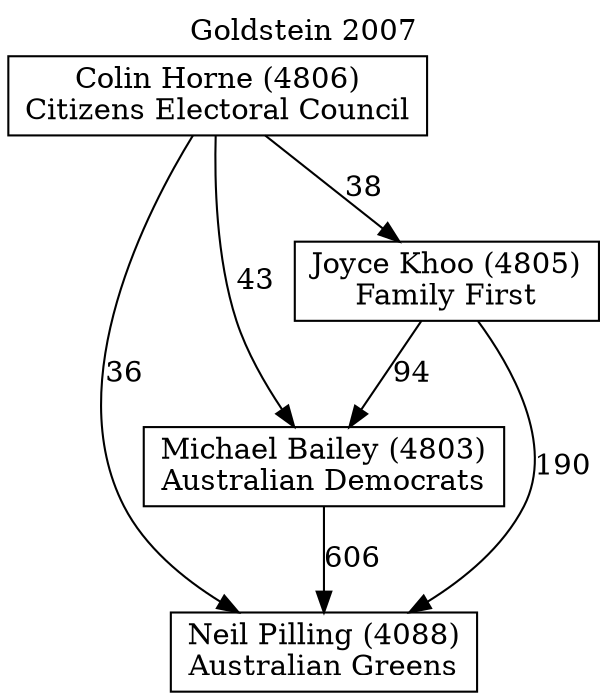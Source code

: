 // House preference flow
digraph "Neil Pilling (4088)_Goldstein_2007" {
	graph [label="Goldstein 2007" labelloc=t mclimit=10]
	node [shape=box]
	"Neil Pilling (4088)" [label="Neil Pilling (4088)
Australian Greens"]
	"Michael Bailey (4803)" [label="Michael Bailey (4803)
Australian Democrats"]
	"Joyce Khoo (4805)" [label="Joyce Khoo (4805)
Family First"]
	"Colin Horne (4806)" [label="Colin Horne (4806)
Citizens Electoral Council"]
	"Neil Pilling (4088)" [label="Neil Pilling (4088)
Australian Greens"]
	"Joyce Khoo (4805)" [label="Joyce Khoo (4805)
Family First"]
	"Colin Horne (4806)" [label="Colin Horne (4806)
Citizens Electoral Council"]
	"Neil Pilling (4088)" [label="Neil Pilling (4088)
Australian Greens"]
	"Colin Horne (4806)" [label="Colin Horne (4806)
Citizens Electoral Council"]
	"Colin Horne (4806)" [label="Colin Horne (4806)
Citizens Electoral Council"]
	"Joyce Khoo (4805)" [label="Joyce Khoo (4805)
Family First"]
	"Colin Horne (4806)" [label="Colin Horne (4806)
Citizens Electoral Council"]
	"Colin Horne (4806)" [label="Colin Horne (4806)
Citizens Electoral Council"]
	"Michael Bailey (4803)" [label="Michael Bailey (4803)
Australian Democrats"]
	"Joyce Khoo (4805)" [label="Joyce Khoo (4805)
Family First"]
	"Colin Horne (4806)" [label="Colin Horne (4806)
Citizens Electoral Council"]
	"Michael Bailey (4803)" [label="Michael Bailey (4803)
Australian Democrats"]
	"Colin Horne (4806)" [label="Colin Horne (4806)
Citizens Electoral Council"]
	"Colin Horne (4806)" [label="Colin Horne (4806)
Citizens Electoral Council"]
	"Joyce Khoo (4805)" [label="Joyce Khoo (4805)
Family First"]
	"Colin Horne (4806)" [label="Colin Horne (4806)
Citizens Electoral Council"]
	"Colin Horne (4806)" [label="Colin Horne (4806)
Citizens Electoral Council"]
	"Michael Bailey (4803)" -> "Neil Pilling (4088)" [label=606]
	"Joyce Khoo (4805)" -> "Michael Bailey (4803)" [label=94]
	"Colin Horne (4806)" -> "Joyce Khoo (4805)" [label=38]
	"Joyce Khoo (4805)" -> "Neil Pilling (4088)" [label=190]
	"Colin Horne (4806)" -> "Neil Pilling (4088)" [label=36]
	"Colin Horne (4806)" -> "Michael Bailey (4803)" [label=43]
}
